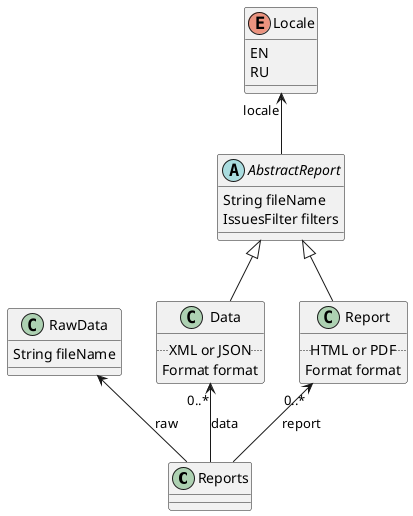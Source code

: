 @startuml
class Reports

enum Locale {
    EN
    RU
}

abstract AbstractReport {
    String fileName
    IssuesFilter filters
}
AbstractReport -up-> "locale" Locale

class Report {
    .. HTML or PDF ..
    Format format
}

class Data {
    .. XML or JSON ..
    Format format
}

class RawData {
    String fileName
}

AbstractReport <|-down- Data
AbstractReport <|-down- Report

Reports -up-> "0..*" Report : report
Reports -up-> "0..*" Data : data
Reports -up-> RawData : raw

@enduml